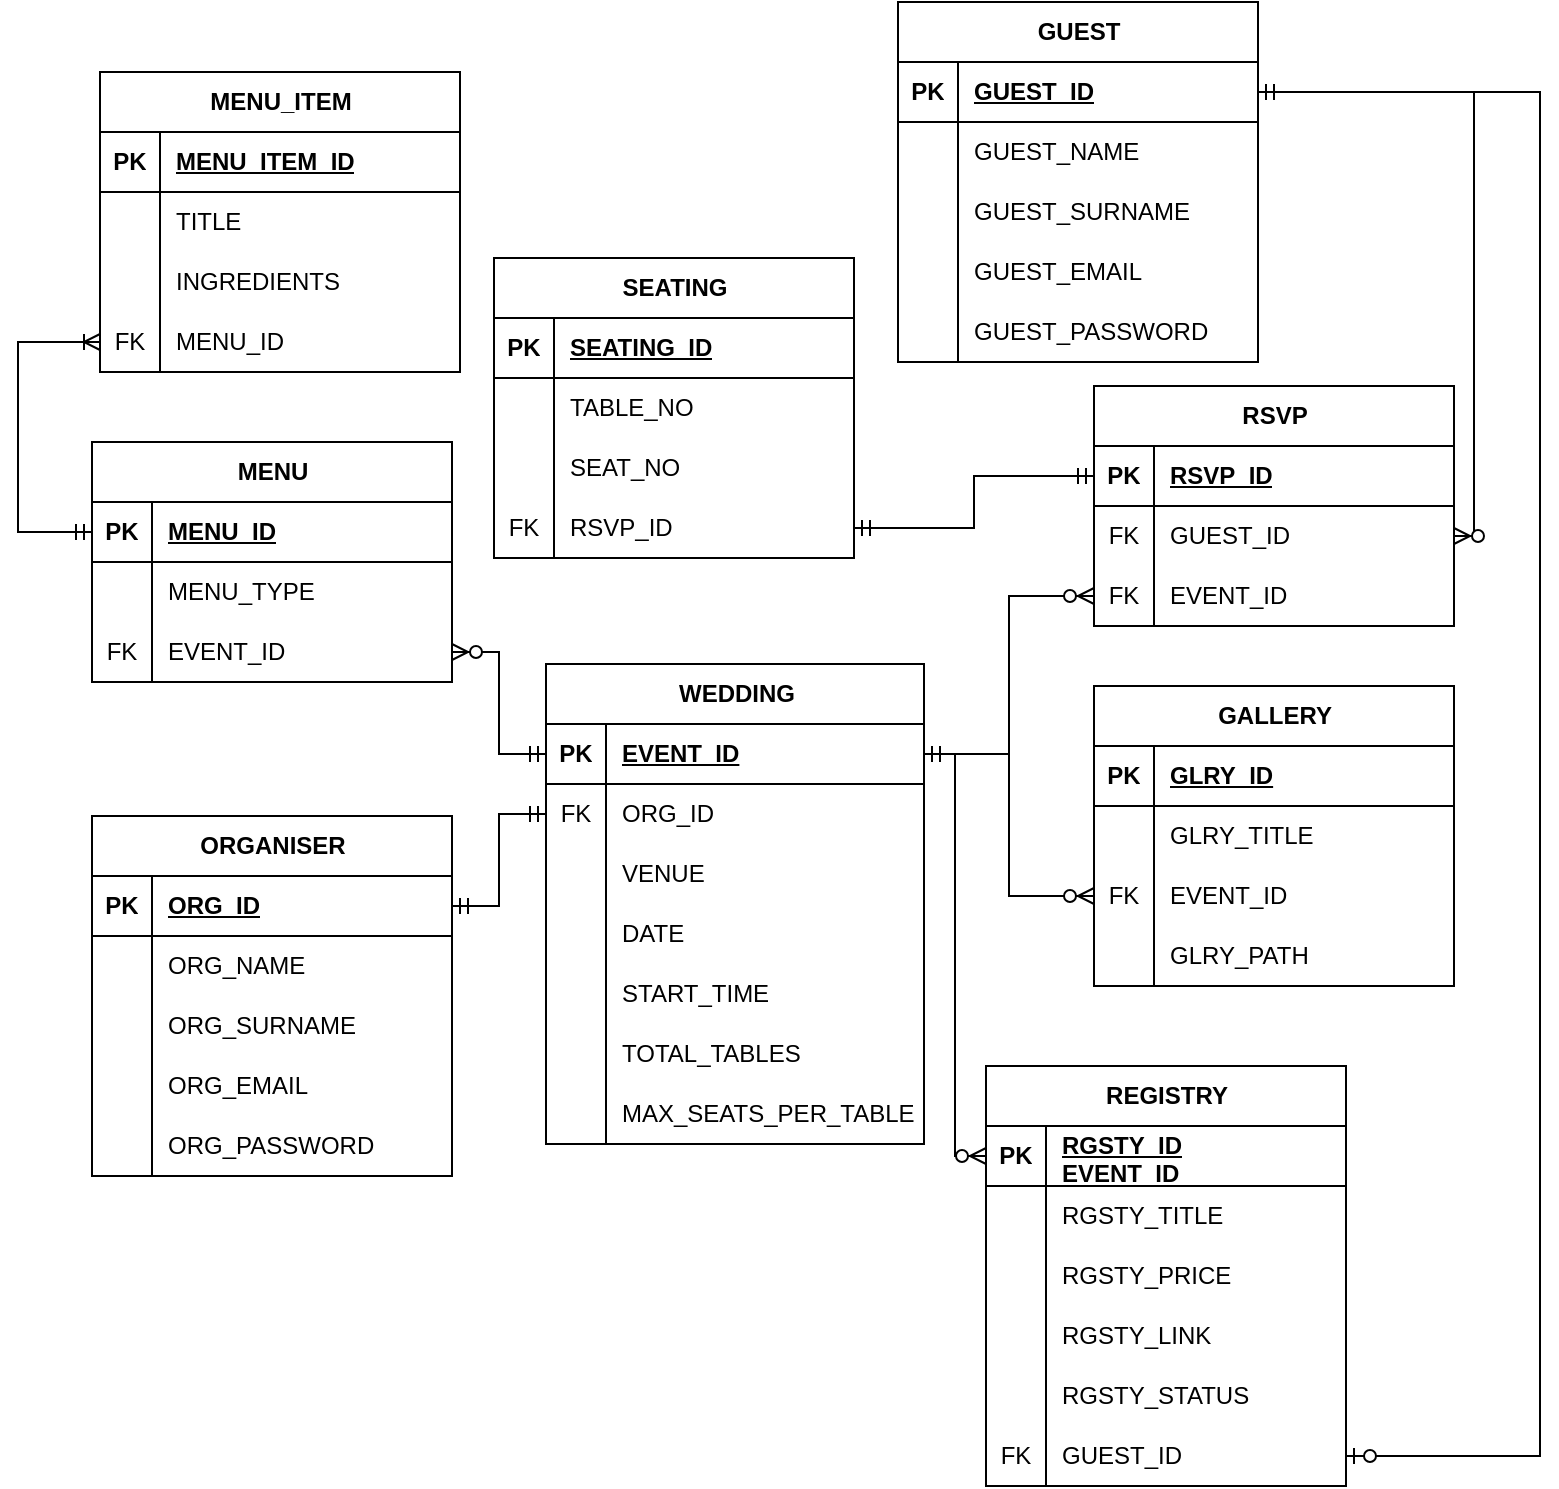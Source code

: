 <mxfile version="23.1.7" type="device">
  <diagram name="Page-1" id="6_dfz0b6YHdw0fYnSS2a">
    <mxGraphModel dx="880" dy="410" grid="0" gridSize="10" guides="1" tooltips="1" connect="1" arrows="1" fold="1" page="1" pageScale="1" pageWidth="850" pageHeight="1100" math="0" shadow="0">
      <root>
        <mxCell id="0" />
        <mxCell id="1" parent="0" />
        <mxCell id="qhN-pPCVHgu2Pj88R09s-1" value="ORGANISER" style="shape=table;startSize=30;container=1;collapsible=1;childLayout=tableLayout;fixedRows=1;rowLines=0;fontStyle=1;align=center;resizeLast=1;html=1;" parent="1" vertex="1">
          <mxGeometry x="85" y="578" width="180" height="180" as="geometry" />
        </mxCell>
        <mxCell id="qhN-pPCVHgu2Pj88R09s-2" value="" style="shape=tableRow;horizontal=0;startSize=0;swimlaneHead=0;swimlaneBody=0;fillColor=none;collapsible=0;dropTarget=0;points=[[0,0.5],[1,0.5]];portConstraint=eastwest;top=0;left=0;right=0;bottom=1;" parent="qhN-pPCVHgu2Pj88R09s-1" vertex="1">
          <mxGeometry y="30" width="180" height="30" as="geometry" />
        </mxCell>
        <mxCell id="qhN-pPCVHgu2Pj88R09s-3" value="PK" style="shape=partialRectangle;connectable=0;fillColor=none;top=0;left=0;bottom=0;right=0;fontStyle=1;overflow=hidden;whiteSpace=wrap;html=1;" parent="qhN-pPCVHgu2Pj88R09s-2" vertex="1">
          <mxGeometry width="30" height="30" as="geometry">
            <mxRectangle width="30" height="30" as="alternateBounds" />
          </mxGeometry>
        </mxCell>
        <mxCell id="qhN-pPCVHgu2Pj88R09s-4" value="ORG_ID" style="shape=partialRectangle;connectable=0;fillColor=none;top=0;left=0;bottom=0;right=0;align=left;spacingLeft=6;fontStyle=5;overflow=hidden;whiteSpace=wrap;html=1;" parent="qhN-pPCVHgu2Pj88R09s-2" vertex="1">
          <mxGeometry x="30" width="150" height="30" as="geometry">
            <mxRectangle width="150" height="30" as="alternateBounds" />
          </mxGeometry>
        </mxCell>
        <mxCell id="qhN-pPCVHgu2Pj88R09s-5" value="" style="shape=tableRow;horizontal=0;startSize=0;swimlaneHead=0;swimlaneBody=0;fillColor=none;collapsible=0;dropTarget=0;points=[[0,0.5],[1,0.5]];portConstraint=eastwest;top=0;left=0;right=0;bottom=0;" parent="qhN-pPCVHgu2Pj88R09s-1" vertex="1">
          <mxGeometry y="60" width="180" height="30" as="geometry" />
        </mxCell>
        <mxCell id="qhN-pPCVHgu2Pj88R09s-6" value="" style="shape=partialRectangle;connectable=0;fillColor=none;top=0;left=0;bottom=0;right=0;editable=1;overflow=hidden;whiteSpace=wrap;html=1;" parent="qhN-pPCVHgu2Pj88R09s-5" vertex="1">
          <mxGeometry width="30" height="30" as="geometry">
            <mxRectangle width="30" height="30" as="alternateBounds" />
          </mxGeometry>
        </mxCell>
        <mxCell id="qhN-pPCVHgu2Pj88R09s-7" value="ORG_NAME" style="shape=partialRectangle;connectable=0;fillColor=none;top=0;left=0;bottom=0;right=0;align=left;spacingLeft=6;overflow=hidden;whiteSpace=wrap;html=1;" parent="qhN-pPCVHgu2Pj88R09s-5" vertex="1">
          <mxGeometry x="30" width="150" height="30" as="geometry">
            <mxRectangle width="150" height="30" as="alternateBounds" />
          </mxGeometry>
        </mxCell>
        <mxCell id="qhN-pPCVHgu2Pj88R09s-8" value="" style="shape=tableRow;horizontal=0;startSize=0;swimlaneHead=0;swimlaneBody=0;fillColor=none;collapsible=0;dropTarget=0;points=[[0,0.5],[1,0.5]];portConstraint=eastwest;top=0;left=0;right=0;bottom=0;" parent="qhN-pPCVHgu2Pj88R09s-1" vertex="1">
          <mxGeometry y="90" width="180" height="30" as="geometry" />
        </mxCell>
        <mxCell id="qhN-pPCVHgu2Pj88R09s-9" value="" style="shape=partialRectangle;connectable=0;fillColor=none;top=0;left=0;bottom=0;right=0;editable=1;overflow=hidden;whiteSpace=wrap;html=1;" parent="qhN-pPCVHgu2Pj88R09s-8" vertex="1">
          <mxGeometry width="30" height="30" as="geometry">
            <mxRectangle width="30" height="30" as="alternateBounds" />
          </mxGeometry>
        </mxCell>
        <mxCell id="qhN-pPCVHgu2Pj88R09s-10" value="ORG_SURNAME" style="shape=partialRectangle;connectable=0;fillColor=none;top=0;left=0;bottom=0;right=0;align=left;spacingLeft=6;overflow=hidden;whiteSpace=wrap;html=1;" parent="qhN-pPCVHgu2Pj88R09s-8" vertex="1">
          <mxGeometry x="30" width="150" height="30" as="geometry">
            <mxRectangle width="150" height="30" as="alternateBounds" />
          </mxGeometry>
        </mxCell>
        <mxCell id="qhN-pPCVHgu2Pj88R09s-11" value="" style="shape=tableRow;horizontal=0;startSize=0;swimlaneHead=0;swimlaneBody=0;fillColor=none;collapsible=0;dropTarget=0;points=[[0,0.5],[1,0.5]];portConstraint=eastwest;top=0;left=0;right=0;bottom=0;" parent="qhN-pPCVHgu2Pj88R09s-1" vertex="1">
          <mxGeometry y="120" width="180" height="30" as="geometry" />
        </mxCell>
        <mxCell id="qhN-pPCVHgu2Pj88R09s-12" value="" style="shape=partialRectangle;connectable=0;fillColor=none;top=0;left=0;bottom=0;right=0;editable=1;overflow=hidden;whiteSpace=wrap;html=1;" parent="qhN-pPCVHgu2Pj88R09s-11" vertex="1">
          <mxGeometry width="30" height="30" as="geometry">
            <mxRectangle width="30" height="30" as="alternateBounds" />
          </mxGeometry>
        </mxCell>
        <mxCell id="qhN-pPCVHgu2Pj88R09s-13" value="ORG_EMAIL" style="shape=partialRectangle;connectable=0;fillColor=none;top=0;left=0;bottom=0;right=0;align=left;spacingLeft=6;overflow=hidden;whiteSpace=wrap;html=1;" parent="qhN-pPCVHgu2Pj88R09s-11" vertex="1">
          <mxGeometry x="30" width="150" height="30" as="geometry">
            <mxRectangle width="150" height="30" as="alternateBounds" />
          </mxGeometry>
        </mxCell>
        <mxCell id="DDHeo58gUf6JjH49FLIe-7" value="" style="shape=tableRow;horizontal=0;startSize=0;swimlaneHead=0;swimlaneBody=0;fillColor=none;collapsible=0;dropTarget=0;points=[[0,0.5],[1,0.5]];portConstraint=eastwest;top=0;left=0;right=0;bottom=0;" vertex="1" parent="qhN-pPCVHgu2Pj88R09s-1">
          <mxGeometry y="150" width="180" height="30" as="geometry" />
        </mxCell>
        <mxCell id="DDHeo58gUf6JjH49FLIe-8" value="" style="shape=partialRectangle;connectable=0;fillColor=none;top=0;left=0;bottom=0;right=0;editable=1;overflow=hidden;whiteSpace=wrap;html=1;" vertex="1" parent="DDHeo58gUf6JjH49FLIe-7">
          <mxGeometry width="30" height="30" as="geometry">
            <mxRectangle width="30" height="30" as="alternateBounds" />
          </mxGeometry>
        </mxCell>
        <mxCell id="DDHeo58gUf6JjH49FLIe-9" value="ORG_PASSWORD" style="shape=partialRectangle;connectable=0;fillColor=none;top=0;left=0;bottom=0;right=0;align=left;spacingLeft=6;overflow=hidden;whiteSpace=wrap;html=1;" vertex="1" parent="DDHeo58gUf6JjH49FLIe-7">
          <mxGeometry x="30" width="150" height="30" as="geometry">
            <mxRectangle width="150" height="30" as="alternateBounds" />
          </mxGeometry>
        </mxCell>
        <mxCell id="qhN-pPCVHgu2Pj88R09s-14" value="GUEST" style="shape=table;startSize=30;container=1;collapsible=1;childLayout=tableLayout;fixedRows=1;rowLines=0;fontStyle=1;align=center;resizeLast=1;html=1;" parent="1" vertex="1">
          <mxGeometry x="488.0" y="171" width="180" height="180" as="geometry" />
        </mxCell>
        <mxCell id="qhN-pPCVHgu2Pj88R09s-15" value="" style="shape=tableRow;horizontal=0;startSize=0;swimlaneHead=0;swimlaneBody=0;fillColor=none;collapsible=0;dropTarget=0;points=[[0,0.5],[1,0.5]];portConstraint=eastwest;top=0;left=0;right=0;bottom=1;" parent="qhN-pPCVHgu2Pj88R09s-14" vertex="1">
          <mxGeometry y="30" width="180" height="30" as="geometry" />
        </mxCell>
        <mxCell id="qhN-pPCVHgu2Pj88R09s-16" value="PK" style="shape=partialRectangle;connectable=0;fillColor=none;top=0;left=0;bottom=0;right=0;fontStyle=1;overflow=hidden;whiteSpace=wrap;html=1;" parent="qhN-pPCVHgu2Pj88R09s-15" vertex="1">
          <mxGeometry width="30" height="30" as="geometry">
            <mxRectangle width="30" height="30" as="alternateBounds" />
          </mxGeometry>
        </mxCell>
        <mxCell id="qhN-pPCVHgu2Pj88R09s-17" value="GUEST_ID" style="shape=partialRectangle;connectable=0;fillColor=none;top=0;left=0;bottom=0;right=0;align=left;spacingLeft=6;fontStyle=5;overflow=hidden;whiteSpace=wrap;html=1;" parent="qhN-pPCVHgu2Pj88R09s-15" vertex="1">
          <mxGeometry x="30" width="150" height="30" as="geometry">
            <mxRectangle width="150" height="30" as="alternateBounds" />
          </mxGeometry>
        </mxCell>
        <mxCell id="qhN-pPCVHgu2Pj88R09s-21" value="" style="shape=tableRow;horizontal=0;startSize=0;swimlaneHead=0;swimlaneBody=0;fillColor=none;collapsible=0;dropTarget=0;points=[[0,0.5],[1,0.5]];portConstraint=eastwest;top=0;left=0;right=0;bottom=0;" parent="qhN-pPCVHgu2Pj88R09s-14" vertex="1">
          <mxGeometry y="60" width="180" height="30" as="geometry" />
        </mxCell>
        <mxCell id="qhN-pPCVHgu2Pj88R09s-22" value="" style="shape=partialRectangle;connectable=0;fillColor=none;top=0;left=0;bottom=0;right=0;editable=1;overflow=hidden;whiteSpace=wrap;html=1;" parent="qhN-pPCVHgu2Pj88R09s-21" vertex="1">
          <mxGeometry width="30" height="30" as="geometry">
            <mxRectangle width="30" height="30" as="alternateBounds" />
          </mxGeometry>
        </mxCell>
        <mxCell id="qhN-pPCVHgu2Pj88R09s-23" value="GUEST_NAME" style="shape=partialRectangle;connectable=0;fillColor=none;top=0;left=0;bottom=0;right=0;align=left;spacingLeft=6;overflow=hidden;whiteSpace=wrap;html=1;" parent="qhN-pPCVHgu2Pj88R09s-21" vertex="1">
          <mxGeometry x="30" width="150" height="30" as="geometry">
            <mxRectangle width="150" height="30" as="alternateBounds" />
          </mxGeometry>
        </mxCell>
        <mxCell id="qhN-pPCVHgu2Pj88R09s-24" value="" style="shape=tableRow;horizontal=0;startSize=0;swimlaneHead=0;swimlaneBody=0;fillColor=none;collapsible=0;dropTarget=0;points=[[0,0.5],[1,0.5]];portConstraint=eastwest;top=0;left=0;right=0;bottom=0;" parent="qhN-pPCVHgu2Pj88R09s-14" vertex="1">
          <mxGeometry y="90" width="180" height="30" as="geometry" />
        </mxCell>
        <mxCell id="qhN-pPCVHgu2Pj88R09s-25" value="" style="shape=partialRectangle;connectable=0;fillColor=none;top=0;left=0;bottom=0;right=0;editable=1;overflow=hidden;whiteSpace=wrap;html=1;" parent="qhN-pPCVHgu2Pj88R09s-24" vertex="1">
          <mxGeometry width="30" height="30" as="geometry">
            <mxRectangle width="30" height="30" as="alternateBounds" />
          </mxGeometry>
        </mxCell>
        <mxCell id="qhN-pPCVHgu2Pj88R09s-26" value="GUEST_SURNAME" style="shape=partialRectangle;connectable=0;fillColor=none;top=0;left=0;bottom=0;right=0;align=left;spacingLeft=6;overflow=hidden;whiteSpace=wrap;html=1;" parent="qhN-pPCVHgu2Pj88R09s-24" vertex="1">
          <mxGeometry x="30" width="150" height="30" as="geometry">
            <mxRectangle width="150" height="30" as="alternateBounds" />
          </mxGeometry>
        </mxCell>
        <mxCell id="qhN-pPCVHgu2Pj88R09s-133" value="" style="shape=tableRow;horizontal=0;startSize=0;swimlaneHead=0;swimlaneBody=0;fillColor=none;collapsible=0;dropTarget=0;points=[[0,0.5],[1,0.5]];portConstraint=eastwest;top=0;left=0;right=0;bottom=0;" parent="qhN-pPCVHgu2Pj88R09s-14" vertex="1">
          <mxGeometry y="120" width="180" height="30" as="geometry" />
        </mxCell>
        <mxCell id="qhN-pPCVHgu2Pj88R09s-134" value="" style="shape=partialRectangle;connectable=0;fillColor=none;top=0;left=0;bottom=0;right=0;editable=1;overflow=hidden;whiteSpace=wrap;html=1;" parent="qhN-pPCVHgu2Pj88R09s-133" vertex="1">
          <mxGeometry width="30" height="30" as="geometry">
            <mxRectangle width="30" height="30" as="alternateBounds" />
          </mxGeometry>
        </mxCell>
        <mxCell id="qhN-pPCVHgu2Pj88R09s-135" value="GUEST_EMAIL" style="shape=partialRectangle;connectable=0;fillColor=none;top=0;left=0;bottom=0;right=0;align=left;spacingLeft=6;overflow=hidden;whiteSpace=wrap;html=1;" parent="qhN-pPCVHgu2Pj88R09s-133" vertex="1">
          <mxGeometry x="30" width="150" height="30" as="geometry">
            <mxRectangle width="150" height="30" as="alternateBounds" />
          </mxGeometry>
        </mxCell>
        <mxCell id="DDHeo58gUf6JjH49FLIe-10" value="" style="shape=tableRow;horizontal=0;startSize=0;swimlaneHead=0;swimlaneBody=0;fillColor=none;collapsible=0;dropTarget=0;points=[[0,0.5],[1,0.5]];portConstraint=eastwest;top=0;left=0;right=0;bottom=0;" vertex="1" parent="qhN-pPCVHgu2Pj88R09s-14">
          <mxGeometry y="150" width="180" height="30" as="geometry" />
        </mxCell>
        <mxCell id="DDHeo58gUf6JjH49FLIe-11" value="" style="shape=partialRectangle;connectable=0;fillColor=none;top=0;left=0;bottom=0;right=0;editable=1;overflow=hidden;whiteSpace=wrap;html=1;" vertex="1" parent="DDHeo58gUf6JjH49FLIe-10">
          <mxGeometry width="30" height="30" as="geometry">
            <mxRectangle width="30" height="30" as="alternateBounds" />
          </mxGeometry>
        </mxCell>
        <mxCell id="DDHeo58gUf6JjH49FLIe-12" value="GUEST_PASSWORD" style="shape=partialRectangle;connectable=0;fillColor=none;top=0;left=0;bottom=0;right=0;align=left;spacingLeft=6;overflow=hidden;whiteSpace=wrap;html=1;" vertex="1" parent="DDHeo58gUf6JjH49FLIe-10">
          <mxGeometry x="30" width="150" height="30" as="geometry">
            <mxRectangle width="150" height="30" as="alternateBounds" />
          </mxGeometry>
        </mxCell>
        <mxCell id="qhN-pPCVHgu2Pj88R09s-27" value="WEDDING" style="shape=table;startSize=30;container=1;collapsible=1;childLayout=tableLayout;fixedRows=1;rowLines=0;fontStyle=1;align=center;resizeLast=1;html=1;" parent="1" vertex="1">
          <mxGeometry x="312" y="502" width="189" height="240" as="geometry" />
        </mxCell>
        <mxCell id="qhN-pPCVHgu2Pj88R09s-28" value="" style="shape=tableRow;horizontal=0;startSize=0;swimlaneHead=0;swimlaneBody=0;fillColor=none;collapsible=0;dropTarget=0;points=[[0,0.5],[1,0.5]];portConstraint=eastwest;top=0;left=0;right=0;bottom=1;" parent="qhN-pPCVHgu2Pj88R09s-27" vertex="1">
          <mxGeometry y="30" width="189" height="30" as="geometry" />
        </mxCell>
        <mxCell id="qhN-pPCVHgu2Pj88R09s-29" value="PK" style="shape=partialRectangle;connectable=0;fillColor=none;top=0;left=0;bottom=0;right=0;fontStyle=1;overflow=hidden;whiteSpace=wrap;html=1;" parent="qhN-pPCVHgu2Pj88R09s-28" vertex="1">
          <mxGeometry width="30" height="30" as="geometry">
            <mxRectangle width="30" height="30" as="alternateBounds" />
          </mxGeometry>
        </mxCell>
        <mxCell id="qhN-pPCVHgu2Pj88R09s-30" value="EVENT_ID" style="shape=partialRectangle;connectable=0;fillColor=none;top=0;left=0;bottom=0;right=0;align=left;spacingLeft=6;fontStyle=5;overflow=hidden;whiteSpace=wrap;html=1;" parent="qhN-pPCVHgu2Pj88R09s-28" vertex="1">
          <mxGeometry x="30" width="159" height="30" as="geometry">
            <mxRectangle width="159" height="30" as="alternateBounds" />
          </mxGeometry>
        </mxCell>
        <mxCell id="qhN-pPCVHgu2Pj88R09s-34" value="" style="shape=tableRow;horizontal=0;startSize=0;swimlaneHead=0;swimlaneBody=0;fillColor=none;collapsible=0;dropTarget=0;points=[[0,0.5],[1,0.5]];portConstraint=eastwest;top=0;left=0;right=0;bottom=0;" parent="qhN-pPCVHgu2Pj88R09s-27" vertex="1">
          <mxGeometry y="60" width="189" height="30" as="geometry" />
        </mxCell>
        <mxCell id="qhN-pPCVHgu2Pj88R09s-35" value="FK" style="shape=partialRectangle;connectable=0;fillColor=none;top=0;left=0;bottom=0;right=0;editable=1;overflow=hidden;whiteSpace=wrap;html=1;" parent="qhN-pPCVHgu2Pj88R09s-34" vertex="1">
          <mxGeometry width="30" height="30" as="geometry">
            <mxRectangle width="30" height="30" as="alternateBounds" />
          </mxGeometry>
        </mxCell>
        <mxCell id="qhN-pPCVHgu2Pj88R09s-36" value="ORG_ID" style="shape=partialRectangle;connectable=0;fillColor=none;top=0;left=0;bottom=0;right=0;align=left;spacingLeft=6;overflow=hidden;whiteSpace=wrap;html=1;" parent="qhN-pPCVHgu2Pj88R09s-34" vertex="1">
          <mxGeometry x="30" width="159" height="30" as="geometry">
            <mxRectangle width="159" height="30" as="alternateBounds" />
          </mxGeometry>
        </mxCell>
        <mxCell id="qhN-pPCVHgu2Pj88R09s-136" value="" style="shape=tableRow;horizontal=0;startSize=0;swimlaneHead=0;swimlaneBody=0;fillColor=none;collapsible=0;dropTarget=0;points=[[0,0.5],[1,0.5]];portConstraint=eastwest;top=0;left=0;right=0;bottom=0;" parent="qhN-pPCVHgu2Pj88R09s-27" vertex="1">
          <mxGeometry y="90" width="189" height="30" as="geometry" />
        </mxCell>
        <mxCell id="qhN-pPCVHgu2Pj88R09s-137" value="" style="shape=partialRectangle;connectable=0;fillColor=none;top=0;left=0;bottom=0;right=0;editable=1;overflow=hidden;whiteSpace=wrap;html=1;" parent="qhN-pPCVHgu2Pj88R09s-136" vertex="1">
          <mxGeometry width="30" height="30" as="geometry">
            <mxRectangle width="30" height="30" as="alternateBounds" />
          </mxGeometry>
        </mxCell>
        <mxCell id="qhN-pPCVHgu2Pj88R09s-138" value="VENUE" style="shape=partialRectangle;connectable=0;fillColor=none;top=0;left=0;bottom=0;right=0;align=left;spacingLeft=6;overflow=hidden;whiteSpace=wrap;html=1;" parent="qhN-pPCVHgu2Pj88R09s-136" vertex="1">
          <mxGeometry x="30" width="159" height="30" as="geometry">
            <mxRectangle width="159" height="30" as="alternateBounds" />
          </mxGeometry>
        </mxCell>
        <mxCell id="qhN-pPCVHgu2Pj88R09s-139" value="" style="shape=tableRow;horizontal=0;startSize=0;swimlaneHead=0;swimlaneBody=0;fillColor=none;collapsible=0;dropTarget=0;points=[[0,0.5],[1,0.5]];portConstraint=eastwest;top=0;left=0;right=0;bottom=0;" parent="qhN-pPCVHgu2Pj88R09s-27" vertex="1">
          <mxGeometry y="120" width="189" height="30" as="geometry" />
        </mxCell>
        <mxCell id="qhN-pPCVHgu2Pj88R09s-140" value="" style="shape=partialRectangle;connectable=0;fillColor=none;top=0;left=0;bottom=0;right=0;editable=1;overflow=hidden;whiteSpace=wrap;html=1;" parent="qhN-pPCVHgu2Pj88R09s-139" vertex="1">
          <mxGeometry width="30" height="30" as="geometry">
            <mxRectangle width="30" height="30" as="alternateBounds" />
          </mxGeometry>
        </mxCell>
        <mxCell id="qhN-pPCVHgu2Pj88R09s-141" value="DATE" style="shape=partialRectangle;connectable=0;fillColor=none;top=0;left=0;bottom=0;right=0;align=left;spacingLeft=6;overflow=hidden;whiteSpace=wrap;html=1;" parent="qhN-pPCVHgu2Pj88R09s-139" vertex="1">
          <mxGeometry x="30" width="159" height="30" as="geometry">
            <mxRectangle width="159" height="30" as="alternateBounds" />
          </mxGeometry>
        </mxCell>
        <mxCell id="qhN-pPCVHgu2Pj88R09s-142" value="" style="shape=tableRow;horizontal=0;startSize=0;swimlaneHead=0;swimlaneBody=0;fillColor=none;collapsible=0;dropTarget=0;points=[[0,0.5],[1,0.5]];portConstraint=eastwest;top=0;left=0;right=0;bottom=0;" parent="qhN-pPCVHgu2Pj88R09s-27" vertex="1">
          <mxGeometry y="150" width="189" height="30" as="geometry" />
        </mxCell>
        <mxCell id="qhN-pPCVHgu2Pj88R09s-143" value="" style="shape=partialRectangle;connectable=0;fillColor=none;top=0;left=0;bottom=0;right=0;editable=1;overflow=hidden;whiteSpace=wrap;html=1;" parent="qhN-pPCVHgu2Pj88R09s-142" vertex="1">
          <mxGeometry width="30" height="30" as="geometry">
            <mxRectangle width="30" height="30" as="alternateBounds" />
          </mxGeometry>
        </mxCell>
        <mxCell id="qhN-pPCVHgu2Pj88R09s-144" value="START_TIME" style="shape=partialRectangle;connectable=0;fillColor=none;top=0;left=0;bottom=0;right=0;align=left;spacingLeft=6;overflow=hidden;whiteSpace=wrap;html=1;" parent="qhN-pPCVHgu2Pj88R09s-142" vertex="1">
          <mxGeometry x="30" width="159" height="30" as="geometry">
            <mxRectangle width="159" height="30" as="alternateBounds" />
          </mxGeometry>
        </mxCell>
        <mxCell id="DDHeo58gUf6JjH49FLIe-1" value="" style="shape=tableRow;horizontal=0;startSize=0;swimlaneHead=0;swimlaneBody=0;fillColor=none;collapsible=0;dropTarget=0;points=[[0,0.5],[1,0.5]];portConstraint=eastwest;top=0;left=0;right=0;bottom=0;" vertex="1" parent="qhN-pPCVHgu2Pj88R09s-27">
          <mxGeometry y="180" width="189" height="30" as="geometry" />
        </mxCell>
        <mxCell id="DDHeo58gUf6JjH49FLIe-2" value="" style="shape=partialRectangle;connectable=0;fillColor=none;top=0;left=0;bottom=0;right=0;editable=1;overflow=hidden;whiteSpace=wrap;html=1;" vertex="1" parent="DDHeo58gUf6JjH49FLIe-1">
          <mxGeometry width="30" height="30" as="geometry">
            <mxRectangle width="30" height="30" as="alternateBounds" />
          </mxGeometry>
        </mxCell>
        <mxCell id="DDHeo58gUf6JjH49FLIe-3" value="TOTAL_TABLES" style="shape=partialRectangle;connectable=0;fillColor=none;top=0;left=0;bottom=0;right=0;align=left;spacingLeft=6;overflow=hidden;whiteSpace=wrap;html=1;" vertex="1" parent="DDHeo58gUf6JjH49FLIe-1">
          <mxGeometry x="30" width="159" height="30" as="geometry">
            <mxRectangle width="159" height="30" as="alternateBounds" />
          </mxGeometry>
        </mxCell>
        <mxCell id="DDHeo58gUf6JjH49FLIe-4" value="" style="shape=tableRow;horizontal=0;startSize=0;swimlaneHead=0;swimlaneBody=0;fillColor=none;collapsible=0;dropTarget=0;points=[[0,0.5],[1,0.5]];portConstraint=eastwest;top=0;left=0;right=0;bottom=0;" vertex="1" parent="qhN-pPCVHgu2Pj88R09s-27">
          <mxGeometry y="210" width="189" height="30" as="geometry" />
        </mxCell>
        <mxCell id="DDHeo58gUf6JjH49FLIe-5" value="" style="shape=partialRectangle;connectable=0;fillColor=none;top=0;left=0;bottom=0;right=0;editable=1;overflow=hidden;whiteSpace=wrap;html=1;" vertex="1" parent="DDHeo58gUf6JjH49FLIe-4">
          <mxGeometry width="30" height="30" as="geometry">
            <mxRectangle width="30" height="30" as="alternateBounds" />
          </mxGeometry>
        </mxCell>
        <mxCell id="DDHeo58gUf6JjH49FLIe-6" value="MAX_SEATS_PER_TABLE" style="shape=partialRectangle;connectable=0;fillColor=none;top=0;left=0;bottom=0;right=0;align=left;spacingLeft=6;overflow=hidden;whiteSpace=wrap;html=1;" vertex="1" parent="DDHeo58gUf6JjH49FLIe-4">
          <mxGeometry x="30" width="159" height="30" as="geometry">
            <mxRectangle width="159" height="30" as="alternateBounds" />
          </mxGeometry>
        </mxCell>
        <mxCell id="qhN-pPCVHgu2Pj88R09s-40" value="REGISTRY" style="shape=table;startSize=30;container=1;collapsible=1;childLayout=tableLayout;fixedRows=1;rowLines=0;fontStyle=1;align=center;resizeLast=1;html=1;" parent="1" vertex="1">
          <mxGeometry x="532.0" y="703" width="180" height="210" as="geometry" />
        </mxCell>
        <mxCell id="qhN-pPCVHgu2Pj88R09s-41" value="" style="shape=tableRow;horizontal=0;startSize=0;swimlaneHead=0;swimlaneBody=0;fillColor=none;collapsible=0;dropTarget=0;points=[[0,0.5],[1,0.5]];portConstraint=eastwest;top=0;left=0;right=0;bottom=1;" parent="qhN-pPCVHgu2Pj88R09s-40" vertex="1">
          <mxGeometry y="30" width="180" height="30" as="geometry" />
        </mxCell>
        <mxCell id="qhN-pPCVHgu2Pj88R09s-42" value="PK" style="shape=partialRectangle;connectable=0;fillColor=none;top=0;left=0;bottom=0;right=0;fontStyle=1;overflow=hidden;whiteSpace=wrap;html=1;" parent="qhN-pPCVHgu2Pj88R09s-41" vertex="1">
          <mxGeometry width="30" height="30" as="geometry">
            <mxRectangle width="30" height="30" as="alternateBounds" />
          </mxGeometry>
        </mxCell>
        <mxCell id="qhN-pPCVHgu2Pj88R09s-43" value="RGSTY_ID&lt;br&gt;EVENT_ID" style="shape=partialRectangle;connectable=0;fillColor=none;top=0;left=0;bottom=0;right=0;align=left;spacingLeft=6;fontStyle=5;overflow=hidden;whiteSpace=wrap;html=1;" parent="qhN-pPCVHgu2Pj88R09s-41" vertex="1">
          <mxGeometry x="30" width="150" height="30" as="geometry">
            <mxRectangle width="150" height="30" as="alternateBounds" />
          </mxGeometry>
        </mxCell>
        <mxCell id="qhN-pPCVHgu2Pj88R09s-44" value="" style="shape=tableRow;horizontal=0;startSize=0;swimlaneHead=0;swimlaneBody=0;fillColor=none;collapsible=0;dropTarget=0;points=[[0,0.5],[1,0.5]];portConstraint=eastwest;top=0;left=0;right=0;bottom=0;" parent="qhN-pPCVHgu2Pj88R09s-40" vertex="1">
          <mxGeometry y="60" width="180" height="30" as="geometry" />
        </mxCell>
        <mxCell id="qhN-pPCVHgu2Pj88R09s-45" value="" style="shape=partialRectangle;connectable=0;fillColor=none;top=0;left=0;bottom=0;right=0;editable=1;overflow=hidden;whiteSpace=wrap;html=1;" parent="qhN-pPCVHgu2Pj88R09s-44" vertex="1">
          <mxGeometry width="30" height="30" as="geometry">
            <mxRectangle width="30" height="30" as="alternateBounds" />
          </mxGeometry>
        </mxCell>
        <mxCell id="qhN-pPCVHgu2Pj88R09s-46" value="RGSTY_TITLE" style="shape=partialRectangle;connectable=0;fillColor=none;top=0;left=0;bottom=0;right=0;align=left;spacingLeft=6;overflow=hidden;whiteSpace=wrap;html=1;" parent="qhN-pPCVHgu2Pj88R09s-44" vertex="1">
          <mxGeometry x="30" width="150" height="30" as="geometry">
            <mxRectangle width="150" height="30" as="alternateBounds" />
          </mxGeometry>
        </mxCell>
        <mxCell id="qhN-pPCVHgu2Pj88R09s-47" value="" style="shape=tableRow;horizontal=0;startSize=0;swimlaneHead=0;swimlaneBody=0;fillColor=none;collapsible=0;dropTarget=0;points=[[0,0.5],[1,0.5]];portConstraint=eastwest;top=0;left=0;right=0;bottom=0;" parent="qhN-pPCVHgu2Pj88R09s-40" vertex="1">
          <mxGeometry y="90" width="180" height="30" as="geometry" />
        </mxCell>
        <mxCell id="qhN-pPCVHgu2Pj88R09s-48" value="" style="shape=partialRectangle;connectable=0;fillColor=none;top=0;left=0;bottom=0;right=0;editable=1;overflow=hidden;whiteSpace=wrap;html=1;" parent="qhN-pPCVHgu2Pj88R09s-47" vertex="1">
          <mxGeometry width="30" height="30" as="geometry">
            <mxRectangle width="30" height="30" as="alternateBounds" />
          </mxGeometry>
        </mxCell>
        <mxCell id="qhN-pPCVHgu2Pj88R09s-49" value="RGSTY_PRICE" style="shape=partialRectangle;connectable=0;fillColor=none;top=0;left=0;bottom=0;right=0;align=left;spacingLeft=6;overflow=hidden;whiteSpace=wrap;html=1;" parent="qhN-pPCVHgu2Pj88R09s-47" vertex="1">
          <mxGeometry x="30" width="150" height="30" as="geometry">
            <mxRectangle width="150" height="30" as="alternateBounds" />
          </mxGeometry>
        </mxCell>
        <mxCell id="qhN-pPCVHgu2Pj88R09s-50" value="" style="shape=tableRow;horizontal=0;startSize=0;swimlaneHead=0;swimlaneBody=0;fillColor=none;collapsible=0;dropTarget=0;points=[[0,0.5],[1,0.5]];portConstraint=eastwest;top=0;left=0;right=0;bottom=0;" parent="qhN-pPCVHgu2Pj88R09s-40" vertex="1">
          <mxGeometry y="120" width="180" height="30" as="geometry" />
        </mxCell>
        <mxCell id="qhN-pPCVHgu2Pj88R09s-51" value="" style="shape=partialRectangle;connectable=0;fillColor=none;top=0;left=0;bottom=0;right=0;editable=1;overflow=hidden;whiteSpace=wrap;html=1;" parent="qhN-pPCVHgu2Pj88R09s-50" vertex="1">
          <mxGeometry width="30" height="30" as="geometry">
            <mxRectangle width="30" height="30" as="alternateBounds" />
          </mxGeometry>
        </mxCell>
        <mxCell id="qhN-pPCVHgu2Pj88R09s-52" value="RGSTY_LINK" style="shape=partialRectangle;connectable=0;fillColor=none;top=0;left=0;bottom=0;right=0;align=left;spacingLeft=6;overflow=hidden;whiteSpace=wrap;html=1;" parent="qhN-pPCVHgu2Pj88R09s-50" vertex="1">
          <mxGeometry x="30" width="150" height="30" as="geometry">
            <mxRectangle width="150" height="30" as="alternateBounds" />
          </mxGeometry>
        </mxCell>
        <mxCell id="qhN-pPCVHgu2Pj88R09s-94" value="" style="shape=tableRow;horizontal=0;startSize=0;swimlaneHead=0;swimlaneBody=0;fillColor=none;collapsible=0;dropTarget=0;points=[[0,0.5],[1,0.5]];portConstraint=eastwest;top=0;left=0;right=0;bottom=0;" parent="qhN-pPCVHgu2Pj88R09s-40" vertex="1">
          <mxGeometry y="150" width="180" height="30" as="geometry" />
        </mxCell>
        <mxCell id="qhN-pPCVHgu2Pj88R09s-95" value="" style="shape=partialRectangle;connectable=0;fillColor=none;top=0;left=0;bottom=0;right=0;editable=1;overflow=hidden;whiteSpace=wrap;html=1;" parent="qhN-pPCVHgu2Pj88R09s-94" vertex="1">
          <mxGeometry width="30" height="30" as="geometry">
            <mxRectangle width="30" height="30" as="alternateBounds" />
          </mxGeometry>
        </mxCell>
        <mxCell id="qhN-pPCVHgu2Pj88R09s-96" value="RGSTY_STATUS" style="shape=partialRectangle;connectable=0;fillColor=none;top=0;left=0;bottom=0;right=0;align=left;spacingLeft=6;overflow=hidden;whiteSpace=wrap;html=1;" parent="qhN-pPCVHgu2Pj88R09s-94" vertex="1">
          <mxGeometry x="30" width="150" height="30" as="geometry">
            <mxRectangle width="150" height="30" as="alternateBounds" />
          </mxGeometry>
        </mxCell>
        <mxCell id="jhYSTZW11dn-3YXqJpUC-7" value="" style="shape=tableRow;horizontal=0;startSize=0;swimlaneHead=0;swimlaneBody=0;fillColor=none;collapsible=0;dropTarget=0;points=[[0,0.5],[1,0.5]];portConstraint=eastwest;top=0;left=0;right=0;bottom=0;" parent="qhN-pPCVHgu2Pj88R09s-40" vertex="1">
          <mxGeometry y="180" width="180" height="30" as="geometry" />
        </mxCell>
        <mxCell id="jhYSTZW11dn-3YXqJpUC-8" value="FK" style="shape=partialRectangle;connectable=0;fillColor=none;top=0;left=0;bottom=0;right=0;editable=1;overflow=hidden;whiteSpace=wrap;html=1;" parent="jhYSTZW11dn-3YXqJpUC-7" vertex="1">
          <mxGeometry width="30" height="30" as="geometry">
            <mxRectangle width="30" height="30" as="alternateBounds" />
          </mxGeometry>
        </mxCell>
        <mxCell id="jhYSTZW11dn-3YXqJpUC-9" value="GUEST_ID" style="shape=partialRectangle;connectable=0;fillColor=none;top=0;left=0;bottom=0;right=0;align=left;spacingLeft=6;overflow=hidden;whiteSpace=wrap;html=1;" parent="jhYSTZW11dn-3YXqJpUC-7" vertex="1">
          <mxGeometry x="30" width="150" height="30" as="geometry">
            <mxRectangle width="150" height="30" as="alternateBounds" />
          </mxGeometry>
        </mxCell>
        <mxCell id="qhN-pPCVHgu2Pj88R09s-53" value="MENU_ITEM" style="shape=table;startSize=30;container=1;collapsible=1;childLayout=tableLayout;fixedRows=1;rowLines=0;fontStyle=1;align=center;resizeLast=1;html=1;" parent="1" vertex="1">
          <mxGeometry x="89" y="206" width="180" height="150" as="geometry" />
        </mxCell>
        <mxCell id="qhN-pPCVHgu2Pj88R09s-54" value="" style="shape=tableRow;horizontal=0;startSize=0;swimlaneHead=0;swimlaneBody=0;fillColor=none;collapsible=0;dropTarget=0;points=[[0,0.5],[1,0.5]];portConstraint=eastwest;top=0;left=0;right=0;bottom=1;" parent="qhN-pPCVHgu2Pj88R09s-53" vertex="1">
          <mxGeometry y="30" width="180" height="30" as="geometry" />
        </mxCell>
        <mxCell id="qhN-pPCVHgu2Pj88R09s-55" value="PK" style="shape=partialRectangle;connectable=0;fillColor=none;top=0;left=0;bottom=0;right=0;fontStyle=1;overflow=hidden;whiteSpace=wrap;html=1;" parent="qhN-pPCVHgu2Pj88R09s-54" vertex="1">
          <mxGeometry width="30" height="30" as="geometry">
            <mxRectangle width="30" height="30" as="alternateBounds" />
          </mxGeometry>
        </mxCell>
        <mxCell id="qhN-pPCVHgu2Pj88R09s-56" value="MENU_ITEM_ID" style="shape=partialRectangle;connectable=0;fillColor=none;top=0;left=0;bottom=0;right=0;align=left;spacingLeft=6;fontStyle=5;overflow=hidden;whiteSpace=wrap;html=1;" parent="qhN-pPCVHgu2Pj88R09s-54" vertex="1">
          <mxGeometry x="30" width="150" height="30" as="geometry">
            <mxRectangle width="150" height="30" as="alternateBounds" />
          </mxGeometry>
        </mxCell>
        <mxCell id="qhN-pPCVHgu2Pj88R09s-60" value="" style="shape=tableRow;horizontal=0;startSize=0;swimlaneHead=0;swimlaneBody=0;fillColor=none;collapsible=0;dropTarget=0;points=[[0,0.5],[1,0.5]];portConstraint=eastwest;top=0;left=0;right=0;bottom=0;" parent="qhN-pPCVHgu2Pj88R09s-53" vertex="1">
          <mxGeometry y="60" width="180" height="30" as="geometry" />
        </mxCell>
        <mxCell id="qhN-pPCVHgu2Pj88R09s-61" value="" style="shape=partialRectangle;connectable=0;fillColor=none;top=0;left=0;bottom=0;right=0;editable=1;overflow=hidden;whiteSpace=wrap;html=1;" parent="qhN-pPCVHgu2Pj88R09s-60" vertex="1">
          <mxGeometry width="30" height="30" as="geometry">
            <mxRectangle width="30" height="30" as="alternateBounds" />
          </mxGeometry>
        </mxCell>
        <mxCell id="qhN-pPCVHgu2Pj88R09s-62" value="TITLE" style="shape=partialRectangle;connectable=0;fillColor=none;top=0;left=0;bottom=0;right=0;align=left;spacingLeft=6;overflow=hidden;whiteSpace=wrap;html=1;" parent="qhN-pPCVHgu2Pj88R09s-60" vertex="1">
          <mxGeometry x="30" width="150" height="30" as="geometry">
            <mxRectangle width="150" height="30" as="alternateBounds" />
          </mxGeometry>
        </mxCell>
        <mxCell id="qhN-pPCVHgu2Pj88R09s-63" value="" style="shape=tableRow;horizontal=0;startSize=0;swimlaneHead=0;swimlaneBody=0;fillColor=none;collapsible=0;dropTarget=0;points=[[0,0.5],[1,0.5]];portConstraint=eastwest;top=0;left=0;right=0;bottom=0;" parent="qhN-pPCVHgu2Pj88R09s-53" vertex="1">
          <mxGeometry y="90" width="180" height="30" as="geometry" />
        </mxCell>
        <mxCell id="qhN-pPCVHgu2Pj88R09s-64" value="" style="shape=partialRectangle;connectable=0;fillColor=none;top=0;left=0;bottom=0;right=0;editable=1;overflow=hidden;whiteSpace=wrap;html=1;" parent="qhN-pPCVHgu2Pj88R09s-63" vertex="1">
          <mxGeometry width="30" height="30" as="geometry">
            <mxRectangle width="30" height="30" as="alternateBounds" />
          </mxGeometry>
        </mxCell>
        <mxCell id="qhN-pPCVHgu2Pj88R09s-65" value="INGREDIENTS" style="shape=partialRectangle;connectable=0;fillColor=none;top=0;left=0;bottom=0;right=0;align=left;spacingLeft=6;overflow=hidden;whiteSpace=wrap;html=1;" parent="qhN-pPCVHgu2Pj88R09s-63" vertex="1">
          <mxGeometry x="30" width="150" height="30" as="geometry">
            <mxRectangle width="150" height="30" as="alternateBounds" />
          </mxGeometry>
        </mxCell>
        <mxCell id="jhYSTZW11dn-3YXqJpUC-4" value="" style="shape=tableRow;horizontal=0;startSize=0;swimlaneHead=0;swimlaneBody=0;fillColor=none;collapsible=0;dropTarget=0;points=[[0,0.5],[1,0.5]];portConstraint=eastwest;top=0;left=0;right=0;bottom=0;" parent="qhN-pPCVHgu2Pj88R09s-53" vertex="1">
          <mxGeometry y="120" width="180" height="30" as="geometry" />
        </mxCell>
        <mxCell id="jhYSTZW11dn-3YXqJpUC-5" value="FK" style="shape=partialRectangle;connectable=0;fillColor=none;top=0;left=0;bottom=0;right=0;editable=1;overflow=hidden;whiteSpace=wrap;html=1;" parent="jhYSTZW11dn-3YXqJpUC-4" vertex="1">
          <mxGeometry width="30" height="30" as="geometry">
            <mxRectangle width="30" height="30" as="alternateBounds" />
          </mxGeometry>
        </mxCell>
        <mxCell id="jhYSTZW11dn-3YXqJpUC-6" value="MENU_ID" style="shape=partialRectangle;connectable=0;fillColor=none;top=0;left=0;bottom=0;right=0;align=left;spacingLeft=6;overflow=hidden;whiteSpace=wrap;html=1;" parent="jhYSTZW11dn-3YXqJpUC-4" vertex="1">
          <mxGeometry x="30" width="150" height="30" as="geometry">
            <mxRectangle width="150" height="30" as="alternateBounds" />
          </mxGeometry>
        </mxCell>
        <mxCell id="qhN-pPCVHgu2Pj88R09s-66" value="SEATING" style="shape=table;startSize=30;container=1;collapsible=1;childLayout=tableLayout;fixedRows=1;rowLines=0;fontStyle=1;align=center;resizeLast=1;html=1;" parent="1" vertex="1">
          <mxGeometry x="286" y="299" width="180" height="150" as="geometry" />
        </mxCell>
        <mxCell id="qhN-pPCVHgu2Pj88R09s-67" value="" style="shape=tableRow;horizontal=0;startSize=0;swimlaneHead=0;swimlaneBody=0;fillColor=none;collapsible=0;dropTarget=0;points=[[0,0.5],[1,0.5]];portConstraint=eastwest;top=0;left=0;right=0;bottom=1;" parent="qhN-pPCVHgu2Pj88R09s-66" vertex="1">
          <mxGeometry y="30" width="180" height="30" as="geometry" />
        </mxCell>
        <mxCell id="qhN-pPCVHgu2Pj88R09s-68" value="PK" style="shape=partialRectangle;connectable=0;fillColor=none;top=0;left=0;bottom=0;right=0;fontStyle=1;overflow=hidden;whiteSpace=wrap;html=1;" parent="qhN-pPCVHgu2Pj88R09s-67" vertex="1">
          <mxGeometry width="30" height="30" as="geometry">
            <mxRectangle width="30" height="30" as="alternateBounds" />
          </mxGeometry>
        </mxCell>
        <mxCell id="qhN-pPCVHgu2Pj88R09s-69" value="SEATING_ID" style="shape=partialRectangle;connectable=0;fillColor=none;top=0;left=0;bottom=0;right=0;align=left;spacingLeft=6;fontStyle=5;overflow=hidden;whiteSpace=wrap;html=1;" parent="qhN-pPCVHgu2Pj88R09s-67" vertex="1">
          <mxGeometry x="30" width="150" height="30" as="geometry">
            <mxRectangle width="150" height="30" as="alternateBounds" />
          </mxGeometry>
        </mxCell>
        <mxCell id="qhN-pPCVHgu2Pj88R09s-70" value="" style="shape=tableRow;horizontal=0;startSize=0;swimlaneHead=0;swimlaneBody=0;fillColor=none;collapsible=0;dropTarget=0;points=[[0,0.5],[1,0.5]];portConstraint=eastwest;top=0;left=0;right=0;bottom=0;" parent="qhN-pPCVHgu2Pj88R09s-66" vertex="1">
          <mxGeometry y="60" width="180" height="30" as="geometry" />
        </mxCell>
        <mxCell id="qhN-pPCVHgu2Pj88R09s-71" value="" style="shape=partialRectangle;connectable=0;fillColor=none;top=0;left=0;bottom=0;right=0;editable=1;overflow=hidden;whiteSpace=wrap;html=1;" parent="qhN-pPCVHgu2Pj88R09s-70" vertex="1">
          <mxGeometry width="30" height="30" as="geometry">
            <mxRectangle width="30" height="30" as="alternateBounds" />
          </mxGeometry>
        </mxCell>
        <mxCell id="qhN-pPCVHgu2Pj88R09s-72" value="TABLE_NO" style="shape=partialRectangle;connectable=0;fillColor=none;top=0;left=0;bottom=0;right=0;align=left;spacingLeft=6;overflow=hidden;whiteSpace=wrap;html=1;" parent="qhN-pPCVHgu2Pj88R09s-70" vertex="1">
          <mxGeometry x="30" width="150" height="30" as="geometry">
            <mxRectangle width="150" height="30" as="alternateBounds" />
          </mxGeometry>
        </mxCell>
        <mxCell id="qhN-pPCVHgu2Pj88R09s-73" value="" style="shape=tableRow;horizontal=0;startSize=0;swimlaneHead=0;swimlaneBody=0;fillColor=none;collapsible=0;dropTarget=0;points=[[0,0.5],[1,0.5]];portConstraint=eastwest;top=0;left=0;right=0;bottom=0;" parent="qhN-pPCVHgu2Pj88R09s-66" vertex="1">
          <mxGeometry y="90" width="180" height="30" as="geometry" />
        </mxCell>
        <mxCell id="qhN-pPCVHgu2Pj88R09s-74" value="" style="shape=partialRectangle;connectable=0;fillColor=none;top=0;left=0;bottom=0;right=0;editable=1;overflow=hidden;whiteSpace=wrap;html=1;" parent="qhN-pPCVHgu2Pj88R09s-73" vertex="1">
          <mxGeometry width="30" height="30" as="geometry">
            <mxRectangle width="30" height="30" as="alternateBounds" />
          </mxGeometry>
        </mxCell>
        <mxCell id="qhN-pPCVHgu2Pj88R09s-75" value="SEAT_NO" style="shape=partialRectangle;connectable=0;fillColor=none;top=0;left=0;bottom=0;right=0;align=left;spacingLeft=6;overflow=hidden;whiteSpace=wrap;html=1;" parent="qhN-pPCVHgu2Pj88R09s-73" vertex="1">
          <mxGeometry x="30" width="150" height="30" as="geometry">
            <mxRectangle width="150" height="30" as="alternateBounds" />
          </mxGeometry>
        </mxCell>
        <mxCell id="qhN-pPCVHgu2Pj88R09s-76" value="" style="shape=tableRow;horizontal=0;startSize=0;swimlaneHead=0;swimlaneBody=0;fillColor=none;collapsible=0;dropTarget=0;points=[[0,0.5],[1,0.5]];portConstraint=eastwest;top=0;left=0;right=0;bottom=0;" parent="qhN-pPCVHgu2Pj88R09s-66" vertex="1">
          <mxGeometry y="120" width="180" height="30" as="geometry" />
        </mxCell>
        <mxCell id="qhN-pPCVHgu2Pj88R09s-77" value="FK" style="shape=partialRectangle;connectable=0;fillColor=none;top=0;left=0;bottom=0;right=0;editable=1;overflow=hidden;whiteSpace=wrap;html=1;" parent="qhN-pPCVHgu2Pj88R09s-76" vertex="1">
          <mxGeometry width="30" height="30" as="geometry">
            <mxRectangle width="30" height="30" as="alternateBounds" />
          </mxGeometry>
        </mxCell>
        <mxCell id="qhN-pPCVHgu2Pj88R09s-78" value="RSVP_ID" style="shape=partialRectangle;connectable=0;fillColor=none;top=0;left=0;bottom=0;right=0;align=left;spacingLeft=6;overflow=hidden;whiteSpace=wrap;html=1;" parent="qhN-pPCVHgu2Pj88R09s-76" vertex="1">
          <mxGeometry x="30" width="150" height="30" as="geometry">
            <mxRectangle width="150" height="30" as="alternateBounds" />
          </mxGeometry>
        </mxCell>
        <mxCell id="qhN-pPCVHgu2Pj88R09s-79" value="MENU" style="shape=table;startSize=30;container=1;collapsible=1;childLayout=tableLayout;fixedRows=1;rowLines=0;fontStyle=1;align=center;resizeLast=1;html=1;" parent="1" vertex="1">
          <mxGeometry x="85" y="391" width="180" height="120" as="geometry" />
        </mxCell>
        <mxCell id="qhN-pPCVHgu2Pj88R09s-80" value="" style="shape=tableRow;horizontal=0;startSize=0;swimlaneHead=0;swimlaneBody=0;fillColor=none;collapsible=0;dropTarget=0;points=[[0,0.5],[1,0.5]];portConstraint=eastwest;top=0;left=0;right=0;bottom=1;" parent="qhN-pPCVHgu2Pj88R09s-79" vertex="1">
          <mxGeometry y="30" width="180" height="30" as="geometry" />
        </mxCell>
        <mxCell id="qhN-pPCVHgu2Pj88R09s-81" value="PK" style="shape=partialRectangle;connectable=0;fillColor=none;top=0;left=0;bottom=0;right=0;fontStyle=1;overflow=hidden;whiteSpace=wrap;html=1;" parent="qhN-pPCVHgu2Pj88R09s-80" vertex="1">
          <mxGeometry width="30" height="30" as="geometry">
            <mxRectangle width="30" height="30" as="alternateBounds" />
          </mxGeometry>
        </mxCell>
        <mxCell id="qhN-pPCVHgu2Pj88R09s-82" value="MENU_ID" style="shape=partialRectangle;connectable=0;fillColor=none;top=0;left=0;bottom=0;right=0;align=left;spacingLeft=6;fontStyle=5;overflow=hidden;whiteSpace=wrap;html=1;" parent="qhN-pPCVHgu2Pj88R09s-80" vertex="1">
          <mxGeometry x="30" width="150" height="30" as="geometry">
            <mxRectangle width="150" height="30" as="alternateBounds" />
          </mxGeometry>
        </mxCell>
        <mxCell id="qhN-pPCVHgu2Pj88R09s-83" value="" style="shape=tableRow;horizontal=0;startSize=0;swimlaneHead=0;swimlaneBody=0;fillColor=none;collapsible=0;dropTarget=0;points=[[0,0.5],[1,0.5]];portConstraint=eastwest;top=0;left=0;right=0;bottom=0;" parent="qhN-pPCVHgu2Pj88R09s-79" vertex="1">
          <mxGeometry y="60" width="180" height="30" as="geometry" />
        </mxCell>
        <mxCell id="qhN-pPCVHgu2Pj88R09s-84" value="" style="shape=partialRectangle;connectable=0;fillColor=none;top=0;left=0;bottom=0;right=0;editable=1;overflow=hidden;whiteSpace=wrap;html=1;" parent="qhN-pPCVHgu2Pj88R09s-83" vertex="1">
          <mxGeometry width="30" height="30" as="geometry">
            <mxRectangle width="30" height="30" as="alternateBounds" />
          </mxGeometry>
        </mxCell>
        <mxCell id="qhN-pPCVHgu2Pj88R09s-85" value="MENU_TYPE" style="shape=partialRectangle;connectable=0;fillColor=none;top=0;left=0;bottom=0;right=0;align=left;spacingLeft=6;overflow=hidden;whiteSpace=wrap;html=1;" parent="qhN-pPCVHgu2Pj88R09s-83" vertex="1">
          <mxGeometry x="30" width="150" height="30" as="geometry">
            <mxRectangle width="150" height="30" as="alternateBounds" />
          </mxGeometry>
        </mxCell>
        <mxCell id="qhN-pPCVHgu2Pj88R09s-126" value="" style="shape=tableRow;horizontal=0;startSize=0;swimlaneHead=0;swimlaneBody=0;fillColor=none;collapsible=0;dropTarget=0;points=[[0,0.5],[1,0.5]];portConstraint=eastwest;top=0;left=0;right=0;bottom=0;" parent="qhN-pPCVHgu2Pj88R09s-79" vertex="1">
          <mxGeometry y="90" width="180" height="30" as="geometry" />
        </mxCell>
        <mxCell id="qhN-pPCVHgu2Pj88R09s-127" value="FK" style="shape=partialRectangle;connectable=0;fillColor=none;top=0;left=0;bottom=0;right=0;editable=1;overflow=hidden;whiteSpace=wrap;html=1;" parent="qhN-pPCVHgu2Pj88R09s-126" vertex="1">
          <mxGeometry width="30" height="30" as="geometry">
            <mxRectangle width="30" height="30" as="alternateBounds" />
          </mxGeometry>
        </mxCell>
        <mxCell id="qhN-pPCVHgu2Pj88R09s-128" value="EVENT_ID" style="shape=partialRectangle;connectable=0;fillColor=none;top=0;left=0;bottom=0;right=0;align=left;spacingLeft=6;overflow=hidden;whiteSpace=wrap;html=1;" parent="qhN-pPCVHgu2Pj88R09s-126" vertex="1">
          <mxGeometry x="30" width="150" height="30" as="geometry">
            <mxRectangle width="150" height="30" as="alternateBounds" />
          </mxGeometry>
        </mxCell>
        <mxCell id="qhN-pPCVHgu2Pj88R09s-92" value="" style="edgeStyle=orthogonalEdgeStyle;fontSize=12;html=1;endArrow=ERmandOne;startArrow=ERmandOne;rounded=0;entryX=0;entryY=0.5;entryDx=0;entryDy=0;exitX=1;exitY=0.5;exitDx=0;exitDy=0;" parent="1" source="qhN-pPCVHgu2Pj88R09s-2" target="qhN-pPCVHgu2Pj88R09s-34" edge="1">
          <mxGeometry width="100" height="100" relative="1" as="geometry">
            <mxPoint x="11.0" y="348" as="sourcePoint" />
            <mxPoint x="51.0" y="563" as="targetPoint" />
          </mxGeometry>
        </mxCell>
        <mxCell id="qhN-pPCVHgu2Pj88R09s-110" value="GALLERY" style="shape=table;startSize=30;container=1;collapsible=1;childLayout=tableLayout;fixedRows=1;rowLines=0;fontStyle=1;align=center;resizeLast=1;html=1;" parent="1" vertex="1">
          <mxGeometry x="586.0" y="513" width="180" height="150" as="geometry" />
        </mxCell>
        <mxCell id="qhN-pPCVHgu2Pj88R09s-111" value="" style="shape=tableRow;horizontal=0;startSize=0;swimlaneHead=0;swimlaneBody=0;fillColor=none;collapsible=0;dropTarget=0;points=[[0,0.5],[1,0.5]];portConstraint=eastwest;top=0;left=0;right=0;bottom=1;" parent="qhN-pPCVHgu2Pj88R09s-110" vertex="1">
          <mxGeometry y="30" width="180" height="30" as="geometry" />
        </mxCell>
        <mxCell id="qhN-pPCVHgu2Pj88R09s-112" value="PK" style="shape=partialRectangle;connectable=0;fillColor=none;top=0;left=0;bottom=0;right=0;fontStyle=1;overflow=hidden;whiteSpace=wrap;html=1;" parent="qhN-pPCVHgu2Pj88R09s-111" vertex="1">
          <mxGeometry width="30" height="30" as="geometry">
            <mxRectangle width="30" height="30" as="alternateBounds" />
          </mxGeometry>
        </mxCell>
        <mxCell id="qhN-pPCVHgu2Pj88R09s-113" value="GLRY_ID" style="shape=partialRectangle;connectable=0;fillColor=none;top=0;left=0;bottom=0;right=0;align=left;spacingLeft=6;fontStyle=5;overflow=hidden;whiteSpace=wrap;html=1;" parent="qhN-pPCVHgu2Pj88R09s-111" vertex="1">
          <mxGeometry x="30" width="150" height="30" as="geometry">
            <mxRectangle width="150" height="30" as="alternateBounds" />
          </mxGeometry>
        </mxCell>
        <mxCell id="qhN-pPCVHgu2Pj88R09s-114" value="" style="shape=tableRow;horizontal=0;startSize=0;swimlaneHead=0;swimlaneBody=0;fillColor=none;collapsible=0;dropTarget=0;points=[[0,0.5],[1,0.5]];portConstraint=eastwest;top=0;left=0;right=0;bottom=0;" parent="qhN-pPCVHgu2Pj88R09s-110" vertex="1">
          <mxGeometry y="60" width="180" height="30" as="geometry" />
        </mxCell>
        <mxCell id="qhN-pPCVHgu2Pj88R09s-115" value="" style="shape=partialRectangle;connectable=0;fillColor=none;top=0;left=0;bottom=0;right=0;editable=1;overflow=hidden;whiteSpace=wrap;html=1;" parent="qhN-pPCVHgu2Pj88R09s-114" vertex="1">
          <mxGeometry width="30" height="30" as="geometry">
            <mxRectangle width="30" height="30" as="alternateBounds" />
          </mxGeometry>
        </mxCell>
        <mxCell id="qhN-pPCVHgu2Pj88R09s-116" value="GLRY_TITLE" style="shape=partialRectangle;connectable=0;fillColor=none;top=0;left=0;bottom=0;right=0;align=left;spacingLeft=6;overflow=hidden;whiteSpace=wrap;html=1;" parent="qhN-pPCVHgu2Pj88R09s-114" vertex="1">
          <mxGeometry x="30" width="150" height="30" as="geometry">
            <mxRectangle width="150" height="30" as="alternateBounds" />
          </mxGeometry>
        </mxCell>
        <mxCell id="qhN-pPCVHgu2Pj88R09s-117" value="" style="shape=tableRow;horizontal=0;startSize=0;swimlaneHead=0;swimlaneBody=0;fillColor=none;collapsible=0;dropTarget=0;points=[[0,0.5],[1,0.5]];portConstraint=eastwest;top=0;left=0;right=0;bottom=0;" parent="qhN-pPCVHgu2Pj88R09s-110" vertex="1">
          <mxGeometry y="90" width="180" height="30" as="geometry" />
        </mxCell>
        <mxCell id="qhN-pPCVHgu2Pj88R09s-118" value="FK" style="shape=partialRectangle;connectable=0;fillColor=none;top=0;left=0;bottom=0;right=0;editable=1;overflow=hidden;whiteSpace=wrap;html=1;" parent="qhN-pPCVHgu2Pj88R09s-117" vertex="1">
          <mxGeometry width="30" height="30" as="geometry">
            <mxRectangle width="30" height="30" as="alternateBounds" />
          </mxGeometry>
        </mxCell>
        <mxCell id="qhN-pPCVHgu2Pj88R09s-119" value="EVENT_ID" style="shape=partialRectangle;connectable=0;fillColor=none;top=0;left=0;bottom=0;right=0;align=left;spacingLeft=6;overflow=hidden;whiteSpace=wrap;html=1;" parent="qhN-pPCVHgu2Pj88R09s-117" vertex="1">
          <mxGeometry x="30" width="150" height="30" as="geometry">
            <mxRectangle width="150" height="30" as="alternateBounds" />
          </mxGeometry>
        </mxCell>
        <mxCell id="qhN-pPCVHgu2Pj88R09s-120" value="" style="shape=tableRow;horizontal=0;startSize=0;swimlaneHead=0;swimlaneBody=0;fillColor=none;collapsible=0;dropTarget=0;points=[[0,0.5],[1,0.5]];portConstraint=eastwest;top=0;left=0;right=0;bottom=0;" parent="qhN-pPCVHgu2Pj88R09s-110" vertex="1">
          <mxGeometry y="120" width="180" height="30" as="geometry" />
        </mxCell>
        <mxCell id="qhN-pPCVHgu2Pj88R09s-121" value="" style="shape=partialRectangle;connectable=0;fillColor=none;top=0;left=0;bottom=0;right=0;editable=1;overflow=hidden;whiteSpace=wrap;html=1;" parent="qhN-pPCVHgu2Pj88R09s-120" vertex="1">
          <mxGeometry width="30" height="30" as="geometry">
            <mxRectangle width="30" height="30" as="alternateBounds" />
          </mxGeometry>
        </mxCell>
        <mxCell id="qhN-pPCVHgu2Pj88R09s-122" value="GLRY_PATH" style="shape=partialRectangle;connectable=0;fillColor=none;top=0;left=0;bottom=0;right=0;align=left;spacingLeft=6;overflow=hidden;whiteSpace=wrap;html=1;" parent="qhN-pPCVHgu2Pj88R09s-120" vertex="1">
          <mxGeometry x="30" width="150" height="30" as="geometry">
            <mxRectangle width="150" height="30" as="alternateBounds" />
          </mxGeometry>
        </mxCell>
        <mxCell id="qhN-pPCVHgu2Pj88R09s-123" value="" style="edgeStyle=orthogonalEdgeStyle;fontSize=12;html=1;endArrow=ERzeroToMany;startArrow=ERmandOne;rounded=0;entryX=0;entryY=0.5;entryDx=0;entryDy=0;exitX=1;exitY=0.5;exitDx=0;exitDy=0;" parent="1" source="qhN-pPCVHgu2Pj88R09s-28" target="qhN-pPCVHgu2Pj88R09s-117" edge="1">
          <mxGeometry width="100" height="100" relative="1" as="geometry">
            <mxPoint x="336" y="623" as="sourcePoint" />
            <mxPoint x="436" y="523" as="targetPoint" />
          </mxGeometry>
        </mxCell>
        <mxCell id="qhN-pPCVHgu2Pj88R09s-125" value="" style="edgeStyle=orthogonalEdgeStyle;fontSize=12;html=1;endArrow=ERoneToMany;startArrow=ERmandOne;rounded=0;entryX=0;entryY=0.5;entryDx=0;entryDy=0;exitX=0;exitY=0.5;exitDx=0;exitDy=0;" parent="1" source="qhN-pPCVHgu2Pj88R09s-80" target="jhYSTZW11dn-3YXqJpUC-4" edge="1">
          <mxGeometry width="100" height="100" relative="1" as="geometry">
            <mxPoint x="266" y="593" as="sourcePoint" />
            <mxPoint x="366" y="493" as="targetPoint" />
            <Array as="points">
              <mxPoint x="48" y="436" />
              <mxPoint x="48" y="341" />
            </Array>
          </mxGeometry>
        </mxCell>
        <mxCell id="qhN-pPCVHgu2Pj88R09s-129" value="" style="edgeStyle=orthogonalEdgeStyle;fontSize=12;html=1;endArrow=ERzeroToMany;startArrow=ERmandOne;rounded=0;exitX=0;exitY=0.5;exitDx=0;exitDy=0;" parent="1" source="qhN-pPCVHgu2Pj88R09s-28" target="qhN-pPCVHgu2Pj88R09s-126" edge="1">
          <mxGeometry width="100" height="100" relative="1" as="geometry">
            <mxPoint x="266" y="463" as="sourcePoint" />
            <mxPoint x="366" y="363" as="targetPoint" />
          </mxGeometry>
        </mxCell>
        <mxCell id="qhN-pPCVHgu2Pj88R09s-148" value="RSVP" style="shape=table;startSize=30;container=1;collapsible=1;childLayout=tableLayout;fixedRows=1;rowLines=0;fontStyle=1;align=center;resizeLast=1;html=1;" parent="1" vertex="1">
          <mxGeometry x="586" y="363" width="180" height="120" as="geometry" />
        </mxCell>
        <mxCell id="qhN-pPCVHgu2Pj88R09s-149" value="" style="shape=tableRow;horizontal=0;startSize=0;swimlaneHead=0;swimlaneBody=0;fillColor=none;collapsible=0;dropTarget=0;points=[[0,0.5],[1,0.5]];portConstraint=eastwest;top=0;left=0;right=0;bottom=1;" parent="qhN-pPCVHgu2Pj88R09s-148" vertex="1">
          <mxGeometry y="30" width="180" height="30" as="geometry" />
        </mxCell>
        <mxCell id="qhN-pPCVHgu2Pj88R09s-150" value="PK" style="shape=partialRectangle;connectable=0;fillColor=none;top=0;left=0;bottom=0;right=0;fontStyle=1;overflow=hidden;whiteSpace=wrap;html=1;" parent="qhN-pPCVHgu2Pj88R09s-149" vertex="1">
          <mxGeometry width="30" height="30" as="geometry">
            <mxRectangle width="30" height="30" as="alternateBounds" />
          </mxGeometry>
        </mxCell>
        <mxCell id="qhN-pPCVHgu2Pj88R09s-151" value="RSVP_ID" style="shape=partialRectangle;connectable=0;fillColor=none;top=0;left=0;bottom=0;right=0;align=left;spacingLeft=6;fontStyle=5;overflow=hidden;whiteSpace=wrap;html=1;" parent="qhN-pPCVHgu2Pj88R09s-149" vertex="1">
          <mxGeometry x="30" width="150" height="30" as="geometry">
            <mxRectangle width="150" height="30" as="alternateBounds" />
          </mxGeometry>
        </mxCell>
        <mxCell id="qhN-pPCVHgu2Pj88R09s-152" value="" style="shape=tableRow;horizontal=0;startSize=0;swimlaneHead=0;swimlaneBody=0;fillColor=none;collapsible=0;dropTarget=0;points=[[0,0.5],[1,0.5]];portConstraint=eastwest;top=0;left=0;right=0;bottom=0;" parent="qhN-pPCVHgu2Pj88R09s-148" vertex="1">
          <mxGeometry y="60" width="180" height="30" as="geometry" />
        </mxCell>
        <mxCell id="qhN-pPCVHgu2Pj88R09s-153" value="FK" style="shape=partialRectangle;connectable=0;fillColor=none;top=0;left=0;bottom=0;right=0;editable=1;overflow=hidden;whiteSpace=wrap;html=1;" parent="qhN-pPCVHgu2Pj88R09s-152" vertex="1">
          <mxGeometry width="30" height="30" as="geometry">
            <mxRectangle width="30" height="30" as="alternateBounds" />
          </mxGeometry>
        </mxCell>
        <mxCell id="qhN-pPCVHgu2Pj88R09s-154" value="GUEST_ID" style="shape=partialRectangle;connectable=0;fillColor=none;top=0;left=0;bottom=0;right=0;align=left;spacingLeft=6;overflow=hidden;whiteSpace=wrap;html=1;" parent="qhN-pPCVHgu2Pj88R09s-152" vertex="1">
          <mxGeometry x="30" width="150" height="30" as="geometry">
            <mxRectangle width="150" height="30" as="alternateBounds" />
          </mxGeometry>
        </mxCell>
        <mxCell id="qhN-pPCVHgu2Pj88R09s-155" value="" style="shape=tableRow;horizontal=0;startSize=0;swimlaneHead=0;swimlaneBody=0;fillColor=none;collapsible=0;dropTarget=0;points=[[0,0.5],[1,0.5]];portConstraint=eastwest;top=0;left=0;right=0;bottom=0;" parent="qhN-pPCVHgu2Pj88R09s-148" vertex="1">
          <mxGeometry y="90" width="180" height="30" as="geometry" />
        </mxCell>
        <mxCell id="qhN-pPCVHgu2Pj88R09s-156" value="FK" style="shape=partialRectangle;connectable=0;fillColor=none;top=0;left=0;bottom=0;right=0;editable=1;overflow=hidden;whiteSpace=wrap;html=1;" parent="qhN-pPCVHgu2Pj88R09s-155" vertex="1">
          <mxGeometry width="30" height="30" as="geometry">
            <mxRectangle width="30" height="30" as="alternateBounds" />
          </mxGeometry>
        </mxCell>
        <mxCell id="qhN-pPCVHgu2Pj88R09s-157" value="EVENT_ID" style="shape=partialRectangle;connectable=0;fillColor=none;top=0;left=0;bottom=0;right=0;align=left;spacingLeft=6;overflow=hidden;whiteSpace=wrap;html=1;" parent="qhN-pPCVHgu2Pj88R09s-155" vertex="1">
          <mxGeometry x="30" width="150" height="30" as="geometry">
            <mxRectangle width="150" height="30" as="alternateBounds" />
          </mxGeometry>
        </mxCell>
        <mxCell id="qhN-pPCVHgu2Pj88R09s-162" value="" style="edgeStyle=orthogonalEdgeStyle;fontSize=12;html=1;endArrow=ERzeroToMany;startArrow=ERmandOne;rounded=0;entryX=0;entryY=0.5;entryDx=0;entryDy=0;exitX=1;exitY=0.5;exitDx=0;exitDy=0;" parent="1" source="qhN-pPCVHgu2Pj88R09s-28" target="qhN-pPCVHgu2Pj88R09s-155" edge="1">
          <mxGeometry width="100" height="100" relative="1" as="geometry">
            <mxPoint x="486.12" y="497" as="sourcePoint" />
            <mxPoint x="586.12" y="397" as="targetPoint" />
          </mxGeometry>
        </mxCell>
        <mxCell id="jhYSTZW11dn-3YXqJpUC-1" value="" style="edgeStyle=orthogonalEdgeStyle;fontSize=12;html=1;endArrow=ERzeroToMany;startArrow=ERmandOne;rounded=0;entryX=0;entryY=0.5;entryDx=0;entryDy=0;exitX=1;exitY=0.5;exitDx=0;exitDy=0;" parent="1" source="qhN-pPCVHgu2Pj88R09s-28" target="qhN-pPCVHgu2Pj88R09s-41" edge="1">
          <mxGeometry width="100" height="100" relative="1" as="geometry">
            <mxPoint x="521" y="689" as="sourcePoint" />
            <mxPoint x="475" y="639" as="targetPoint" />
          </mxGeometry>
        </mxCell>
        <mxCell id="jhYSTZW11dn-3YXqJpUC-2" value="" style="edgeStyle=orthogonalEdgeStyle;fontSize=12;html=1;endArrow=ERmandOne;startArrow=ERmandOne;rounded=0;exitX=1;exitY=0.5;exitDx=0;exitDy=0;" parent="1" source="qhN-pPCVHgu2Pj88R09s-76" target="qhN-pPCVHgu2Pj88R09s-149" edge="1">
          <mxGeometry width="100" height="100" relative="1" as="geometry">
            <mxPoint x="378" y="516" as="sourcePoint" />
            <mxPoint x="478" y="416" as="targetPoint" />
          </mxGeometry>
        </mxCell>
        <mxCell id="jhYSTZW11dn-3YXqJpUC-3" value="" style="edgeStyle=orthogonalEdgeStyle;fontSize=12;html=1;endArrow=ERzeroToMany;startArrow=ERmandOne;rounded=0;exitX=1;exitY=0.5;exitDx=0;exitDy=0;entryX=1;entryY=0.5;entryDx=0;entryDy=0;" parent="1" source="qhN-pPCVHgu2Pj88R09s-15" target="qhN-pPCVHgu2Pj88R09s-152" edge="1">
          <mxGeometry width="100" height="100" relative="1" as="geometry">
            <mxPoint x="378" y="431" as="sourcePoint" />
            <mxPoint x="478" y="331" as="targetPoint" />
          </mxGeometry>
        </mxCell>
        <mxCell id="jhYSTZW11dn-3YXqJpUC-11" value="" style="edgeStyle=orthogonalEdgeStyle;fontSize=12;html=1;endArrow=ERzeroToOne;endFill=1;rounded=0;entryX=1;entryY=0.5;entryDx=0;entryDy=0;" parent="1" source="qhN-pPCVHgu2Pj88R09s-15" target="jhYSTZW11dn-3YXqJpUC-7" edge="1">
          <mxGeometry width="100" height="100" relative="1" as="geometry">
            <mxPoint x="261" y="707" as="sourcePoint" />
            <mxPoint x="361" y="607" as="targetPoint" />
            <Array as="points">
              <mxPoint x="809" y="216" />
              <mxPoint x="809" y="898" />
            </Array>
          </mxGeometry>
        </mxCell>
      </root>
    </mxGraphModel>
  </diagram>
</mxfile>
